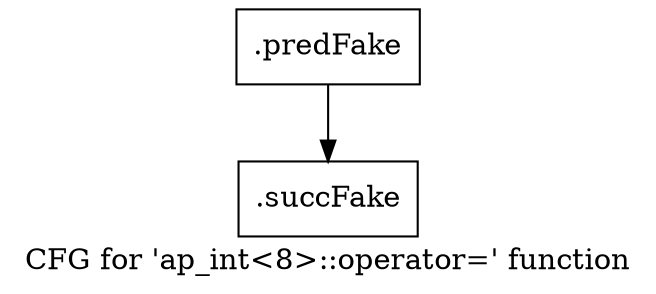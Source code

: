 digraph "CFG for 'ap_int\<8\>::operator=' function" {
	label="CFG for 'ap_int\<8\>::operator=' function";

	Node0x47544f0 [shape=record,filename="",linenumber="",label="{.predFake}"];
	Node0x47544f0 -> Node0x484d400[ callList="" memoryops="" filename="/media/miguel/NewVolume/Linux/Xilinx/Vitis_HLS/2020.2/include/ap_int.h" execusionnum="18"];
	Node0x484d400 [shape=record,filename="/media/miguel/NewVolume/Linux/Xilinx/Vitis_HLS/2020.2/include/ap_int.h",linenumber="181",label="{.succFake}"];
}
